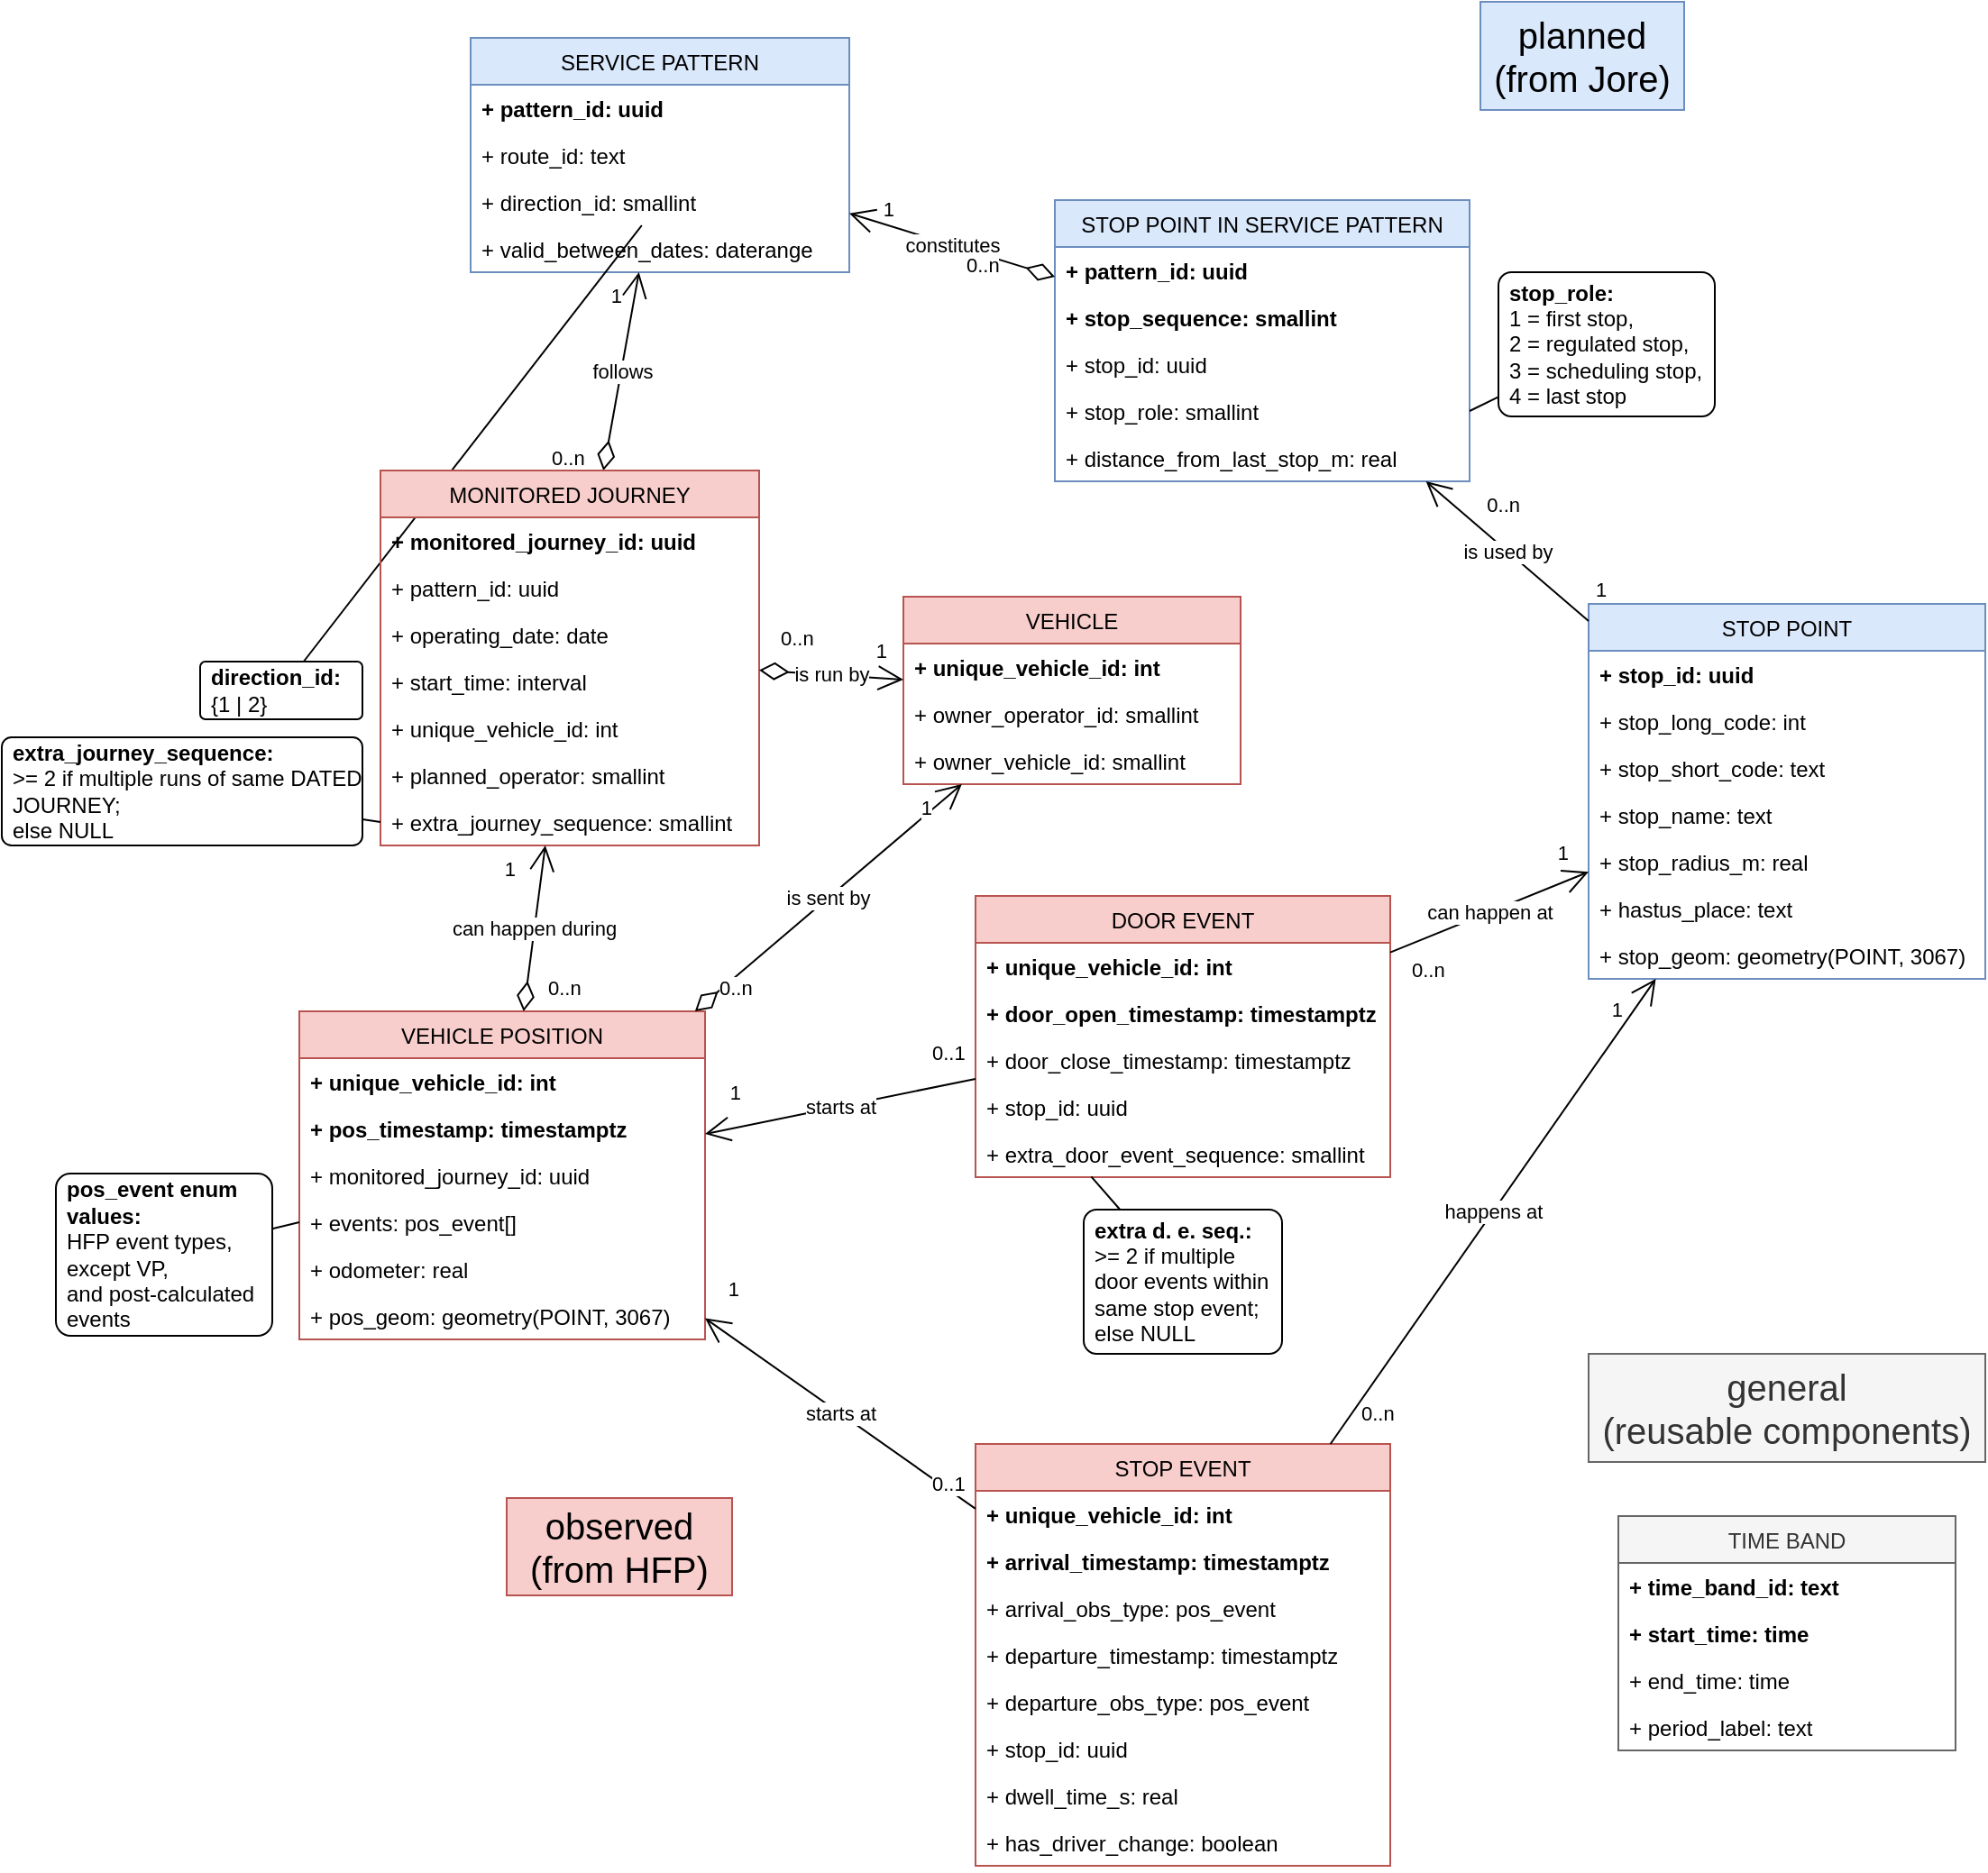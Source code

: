 <mxfile pages="3">
    <diagram id="qr7Un52HUr57iyfINSnl" name="tlt-schema">
        <mxGraphModel dx="2517" dy="1134" grid="1" gridSize="10" guides="1" tooltips="1" connect="1" arrows="1" fold="1" page="1" pageScale="1" pageWidth="827" pageHeight="1169" math="0" shadow="0">
            <root>
                <mxCell id="0"/>
                <mxCell id="1" parent="0"/>
                <mxCell id="rYV_Qtp5dLy0Pl6RlKZT-29" value="STOP POINT IN SERVICE PATTERN" style="swimlane;fontStyle=0;childLayout=stackLayout;horizontal=1;startSize=26;fillColor=#dae8fc;horizontalStack=0;resizeParent=1;resizeParentMax=0;resizeLast=0;collapsible=1;marginBottom=0;strokeColor=#6c8ebf;" parent="1" vertex="1">
                    <mxGeometry x="414" y="160" width="230" height="156" as="geometry">
                        <mxRectangle x="413" y="190" width="220" height="26" as="alternateBounds"/>
                    </mxGeometry>
                </mxCell>
                <mxCell id="rYV_Qtp5dLy0Pl6RlKZT-30" value="+ pattern_id: uuid" style="text;strokeColor=none;fillColor=none;align=left;verticalAlign=top;spacingLeft=4;spacingRight=4;overflow=hidden;rotatable=0;points=[[0,0.5],[1,0.5]];portConstraint=eastwest;fontStyle=1" parent="rYV_Qtp5dLy0Pl6RlKZT-29" vertex="1">
                    <mxGeometry y="26" width="230" height="26" as="geometry"/>
                </mxCell>
                <mxCell id="rYV_Qtp5dLy0Pl6RlKZT-32" value="+ stop_sequence: smallint" style="text;strokeColor=none;fillColor=none;align=left;verticalAlign=top;spacingLeft=4;spacingRight=4;overflow=hidden;rotatable=0;points=[[0,0.5],[1,0.5]];portConstraint=eastwest;fontStyle=1" parent="rYV_Qtp5dLy0Pl6RlKZT-29" vertex="1">
                    <mxGeometry y="52" width="230" height="26" as="geometry"/>
                </mxCell>
                <mxCell id="rYV_Qtp5dLy0Pl6RlKZT-31" value="+ stop_id: uuid" style="text;strokeColor=none;fillColor=none;align=left;verticalAlign=top;spacingLeft=4;spacingRight=4;overflow=hidden;rotatable=0;points=[[0,0.5],[1,0.5]];portConstraint=eastwest;fontStyle=0" parent="rYV_Qtp5dLy0Pl6RlKZT-29" vertex="1">
                    <mxGeometry y="78" width="230" height="26" as="geometry"/>
                </mxCell>
                <mxCell id="rYV_Qtp5dLy0Pl6RlKZT-61" value="+ stop_role: smallint" style="text;strokeColor=none;fillColor=none;align=left;verticalAlign=top;spacingLeft=4;spacingRight=4;overflow=hidden;rotatable=0;points=[[0,0.5],[1,0.5]];portConstraint=eastwest;fontStyle=0" parent="rYV_Qtp5dLy0Pl6RlKZT-29" vertex="1">
                    <mxGeometry y="104" width="230" height="26" as="geometry"/>
                </mxCell>
                <mxCell id="rYV_Qtp5dLy0Pl6RlKZT-135" value="+ distance_from_last_stop_m: real" style="text;strokeColor=none;fillColor=none;align=left;verticalAlign=top;spacingLeft=4;spacingRight=4;overflow=hidden;rotatable=0;points=[[0,0.5],[1,0.5]];portConstraint=eastwest;fontStyle=0" parent="rYV_Qtp5dLy0Pl6RlKZT-29" vertex="1">
                    <mxGeometry y="130" width="230" height="26" as="geometry"/>
                </mxCell>
                <mxCell id="rYV_Qtp5dLy0Pl6RlKZT-33" value="STOP POINT" style="swimlane;fontStyle=0;childLayout=stackLayout;horizontal=1;startSize=26;fillColor=#dae8fc;horizontalStack=0;resizeParent=1;resizeParentMax=0;resizeLast=0;collapsible=1;marginBottom=0;strokeColor=#6c8ebf;" parent="1" vertex="1">
                    <mxGeometry x="710" y="384" width="220" height="208" as="geometry">
                        <mxRectangle x="433" y="390" width="140" height="26" as="alternateBounds"/>
                    </mxGeometry>
                </mxCell>
                <mxCell id="rYV_Qtp5dLy0Pl6RlKZT-43" value="+ stop_id: uuid" style="text;strokeColor=none;fillColor=none;align=left;verticalAlign=top;spacingLeft=4;spacingRight=4;overflow=hidden;rotatable=0;points=[[0,0.5],[1,0.5]];portConstraint=eastwest;fontStyle=1" parent="rYV_Qtp5dLy0Pl6RlKZT-33" vertex="1">
                    <mxGeometry y="26" width="220" height="26" as="geometry"/>
                </mxCell>
                <mxCell id="rYV_Qtp5dLy0Pl6RlKZT-34" value="+ stop_long_code: int" style="text;strokeColor=none;fillColor=none;align=left;verticalAlign=top;spacingLeft=4;spacingRight=4;overflow=hidden;rotatable=0;points=[[0,0.5],[1,0.5]];portConstraint=eastwest;" parent="rYV_Qtp5dLy0Pl6RlKZT-33" vertex="1">
                    <mxGeometry y="52" width="220" height="26" as="geometry"/>
                </mxCell>
                <mxCell id="rYV_Qtp5dLy0Pl6RlKZT-35" value="+ stop_short_code: text" style="text;strokeColor=none;fillColor=none;align=left;verticalAlign=top;spacingLeft=4;spacingRight=4;overflow=hidden;rotatable=0;points=[[0,0.5],[1,0.5]];portConstraint=eastwest;" parent="rYV_Qtp5dLy0Pl6RlKZT-33" vertex="1">
                    <mxGeometry y="78" width="220" height="26" as="geometry"/>
                </mxCell>
                <mxCell id="rYV_Qtp5dLy0Pl6RlKZT-60" value="+ stop_name: text" style="text;strokeColor=none;fillColor=none;align=left;verticalAlign=top;spacingLeft=4;spacingRight=4;overflow=hidden;rotatable=0;points=[[0,0.5],[1,0.5]];portConstraint=eastwest;" parent="rYV_Qtp5dLy0Pl6RlKZT-33" vertex="1">
                    <mxGeometry y="104" width="220" height="26" as="geometry"/>
                </mxCell>
                <mxCell id="rYV_Qtp5dLy0Pl6RlKZT-134" value="+ stop_radius_m: real" style="text;strokeColor=none;fillColor=none;align=left;verticalAlign=top;spacingLeft=4;spacingRight=4;overflow=hidden;rotatable=0;points=[[0,0.5],[1,0.5]];portConstraint=eastwest;" parent="rYV_Qtp5dLy0Pl6RlKZT-33" vertex="1">
                    <mxGeometry y="130" width="220" height="26" as="geometry"/>
                </mxCell>
                <mxCell id="rYV_Qtp5dLy0Pl6RlKZT-156" value="+ hastus_place: text" style="text;strokeColor=none;fillColor=none;align=left;verticalAlign=top;spacingLeft=4;spacingRight=4;overflow=hidden;rotatable=0;points=[[0,0.5],[1,0.5]];portConstraint=eastwest;" parent="rYV_Qtp5dLy0Pl6RlKZT-33" vertex="1">
                    <mxGeometry y="156" width="220" height="26" as="geometry"/>
                </mxCell>
                <mxCell id="rYV_Qtp5dLy0Pl6RlKZT-36" value="+ stop_geom: geometry(POINT, 3067)" style="text;strokeColor=none;fillColor=none;align=left;verticalAlign=top;spacingLeft=4;spacingRight=4;overflow=hidden;rotatable=0;points=[[0,0.5],[1,0.5]];portConstraint=eastwest;" parent="rYV_Qtp5dLy0Pl6RlKZT-33" vertex="1">
                    <mxGeometry y="182" width="220" height="26" as="geometry"/>
                </mxCell>
                <mxCell id="rYV_Qtp5dLy0Pl6RlKZT-37" value="SERVICE PATTERN" style="swimlane;fontStyle=0;childLayout=stackLayout;horizontal=1;startSize=26;fillColor=#dae8fc;horizontalStack=0;resizeParent=1;resizeParentMax=0;resizeLast=0;collapsible=1;marginBottom=0;strokeColor=#6c8ebf;" parent="1" vertex="1">
                    <mxGeometry x="90" y="70" width="210" height="130" as="geometry">
                        <mxRectangle x="150" y="390" width="120" height="26" as="alternateBounds"/>
                    </mxGeometry>
                </mxCell>
                <mxCell id="rYV_Qtp5dLy0Pl6RlKZT-38" value="+ pattern_id: uuid" style="text;strokeColor=none;fillColor=none;align=left;verticalAlign=top;spacingLeft=4;spacingRight=4;overflow=hidden;rotatable=0;points=[[0,0.5],[1,0.5]];portConstraint=eastwest;fontStyle=1" parent="rYV_Qtp5dLy0Pl6RlKZT-37" vertex="1">
                    <mxGeometry y="26" width="210" height="26" as="geometry"/>
                </mxCell>
                <mxCell id="rYV_Qtp5dLy0Pl6RlKZT-39" value="+ route_id: text" style="text;strokeColor=none;fillColor=none;align=left;verticalAlign=top;spacingLeft=4;spacingRight=4;overflow=hidden;rotatable=0;points=[[0,0.5],[1,0.5]];portConstraint=eastwest;" parent="rYV_Qtp5dLy0Pl6RlKZT-37" vertex="1">
                    <mxGeometry y="52" width="210" height="26" as="geometry"/>
                </mxCell>
                <mxCell id="rYV_Qtp5dLy0Pl6RlKZT-40" value="+ direction_id: smallint" style="text;strokeColor=none;fillColor=none;align=left;verticalAlign=top;spacingLeft=4;spacingRight=4;overflow=hidden;rotatable=0;points=[[0,0.5],[1,0.5]];portConstraint=eastwest;" parent="rYV_Qtp5dLy0Pl6RlKZT-37" vertex="1">
                    <mxGeometry y="78" width="210" height="26" as="geometry"/>
                </mxCell>
                <mxCell id="rYV_Qtp5dLy0Pl6RlKZT-41" value="+ valid_between_dates: daterange" style="text;strokeColor=none;fillColor=none;align=left;verticalAlign=top;spacingLeft=4;spacingRight=4;overflow=hidden;rotatable=0;points=[[0,0.5],[1,0.5]];portConstraint=eastwest;" parent="rYV_Qtp5dLy0Pl6RlKZT-37" vertex="1">
                    <mxGeometry y="104" width="210" height="26" as="geometry"/>
                </mxCell>
                <mxCell id="rYV_Qtp5dLy0Pl6RlKZT-46" value="constitutes" style="endArrow=open;html=1;endSize=12;startArrow=diamondThin;startSize=14;startFill=0;rounded=0;" parent="1" source="rYV_Qtp5dLy0Pl6RlKZT-29" target="rYV_Qtp5dLy0Pl6RlKZT-37" edge="1">
                    <mxGeometry relative="1" as="geometry">
                        <mxPoint x="420" y="330" as="sourcePoint"/>
                        <mxPoint x="330" y="403" as="targetPoint"/>
                    </mxGeometry>
                </mxCell>
                <mxCell id="rYV_Qtp5dLy0Pl6RlKZT-47" value="0..n" style="edgeLabel;resizable=0;html=1;align=left;verticalAlign=top;rotation=0;" parent="rYV_Qtp5dLy0Pl6RlKZT-46" connectable="0" vertex="1">
                    <mxGeometry x="-1" relative="1" as="geometry">
                        <mxPoint x="-51" y="-20" as="offset"/>
                    </mxGeometry>
                </mxCell>
                <mxCell id="rYV_Qtp5dLy0Pl6RlKZT-48" value="1" style="edgeLabel;resizable=0;html=1;align=right;verticalAlign=top;" parent="rYV_Qtp5dLy0Pl6RlKZT-46" connectable="0" vertex="1">
                    <mxGeometry x="1" relative="1" as="geometry">
                        <mxPoint x="26" y="-15" as="offset"/>
                    </mxGeometry>
                </mxCell>
                <mxCell id="rYV_Qtp5dLy0Pl6RlKZT-51" value="is used by" style="endArrow=open;html=1;endSize=12;startArrow=none;startSize=14;startFill=0;rounded=0;" parent="1" source="rYV_Qtp5dLy0Pl6RlKZT-33" target="rYV_Qtp5dLy0Pl6RlKZT-29" edge="1">
                    <mxGeometry relative="1" as="geometry">
                        <mxPoint x="656.746" y="246" as="sourcePoint"/>
                        <mxPoint x="370.0" y="406.301" as="targetPoint"/>
                    </mxGeometry>
                </mxCell>
                <mxCell id="rYV_Qtp5dLy0Pl6RlKZT-52" value="1" style="edgeLabel;resizable=0;html=1;align=left;verticalAlign=top;" parent="rYV_Qtp5dLy0Pl6RlKZT-51" connectable="0" vertex="1">
                    <mxGeometry x="-1" relative="1" as="geometry">
                        <mxPoint x="2" y="-30" as="offset"/>
                    </mxGeometry>
                </mxCell>
                <mxCell id="rYV_Qtp5dLy0Pl6RlKZT-53" value="0..n" style="edgeLabel;resizable=0;html=1;align=right;verticalAlign=top;" parent="rYV_Qtp5dLy0Pl6RlKZT-51" connectable="0" vertex="1">
                    <mxGeometry x="1" relative="1" as="geometry">
                        <mxPoint x="53" as="offset"/>
                    </mxGeometry>
                </mxCell>
                <mxCell id="rYV_Qtp5dLy0Pl6RlKZT-57" value="follows" style="endArrow=open;html=1;endSize=12;startArrow=diamondThin;startSize=14;startFill=0;rounded=0;" parent="1" source="rYV_Qtp5dLy0Pl6RlKZT-73" target="rYV_Qtp5dLy0Pl6RlKZT-37" edge="1">
                    <mxGeometry relative="1" as="geometry">
                        <mxPoint x="241.316" y="190" as="sourcePoint"/>
                        <mxPoint x="370.0" y="417.872" as="targetPoint"/>
                    </mxGeometry>
                </mxCell>
                <mxCell id="rYV_Qtp5dLy0Pl6RlKZT-58" value="0..n" style="edgeLabel;resizable=0;html=1;align=left;verticalAlign=top;rotation=0;" parent="rYV_Qtp5dLy0Pl6RlKZT-57" connectable="0" vertex="1">
                    <mxGeometry x="-1" relative="1" as="geometry">
                        <mxPoint x="-31" y="-20" as="offset"/>
                    </mxGeometry>
                </mxCell>
                <mxCell id="rYV_Qtp5dLy0Pl6RlKZT-59" value="1" style="edgeLabel;resizable=0;html=1;align=right;verticalAlign=top;" parent="rYV_Qtp5dLy0Pl6RlKZT-57" connectable="0" vertex="1">
                    <mxGeometry x="1" relative="1" as="geometry">
                        <mxPoint x="-9" as="offset"/>
                    </mxGeometry>
                </mxCell>
                <mxCell id="rYV_Qtp5dLy0Pl6RlKZT-67" style="edgeStyle=none;rounded=0;orthogonalLoop=1;jettySize=auto;html=1;startArrow=none;startFill=0;strokeColor=default;endArrow=none;endFill=0;exitX=1;exitY=0.5;exitDx=0;exitDy=0;" parent="1" source="rYV_Qtp5dLy0Pl6RlKZT-61" target="rYV_Qtp5dLy0Pl6RlKZT-68" edge="1">
                    <mxGeometry relative="1" as="geometry">
                        <mxPoint x="800" y="280" as="targetPoint"/>
                    </mxGeometry>
                </mxCell>
                <mxCell id="rYV_Qtp5dLy0Pl6RlKZT-68" value="&lt;div&gt;&lt;b&gt;stop_role:&lt;/b&gt;&lt;/div&gt;1 = first stop,&lt;br&gt;2 = regulated stop,&lt;br&gt;3 = scheduling stop,&lt;br&gt;4 = last stop" style="rounded=1;whiteSpace=wrap;html=1;align=left;arcSize=9;spacingLeft=4;" parent="1" vertex="1">
                    <mxGeometry x="660" y="200" width="120" height="80" as="geometry"/>
                </mxCell>
                <mxCell id="rYV_Qtp5dLy0Pl6RlKZT-69" value="&lt;div&gt;&lt;b&gt;direction_id:&lt;/b&gt;&lt;/div&gt;&lt;div&gt;{1 | 2}&lt;/div&gt;" style="rounded=1;whiteSpace=wrap;html=1;align=left;arcSize=9;spacingLeft=4;" parent="1" vertex="1">
                    <mxGeometry x="-60" y="416" width="90" height="32" as="geometry"/>
                </mxCell>
                <mxCell id="rYV_Qtp5dLy0Pl6RlKZT-70" style="edgeStyle=none;rounded=0;orthogonalLoop=1;jettySize=auto;html=1;startArrow=none;startFill=0;strokeColor=default;endArrow=none;endFill=0;" parent="1" source="rYV_Qtp5dLy0Pl6RlKZT-40" target="rYV_Qtp5dLy0Pl6RlKZT-69" edge="1">
                    <mxGeometry relative="1" as="geometry">
                        <mxPoint x="43.28" y="488" as="targetPoint"/>
                        <mxPoint x="-120.004" y="502" as="sourcePoint"/>
                    </mxGeometry>
                </mxCell>
                <mxCell id="rYV_Qtp5dLy0Pl6RlKZT-71" value="planned&lt;br&gt;(from Jore)" style="text;html=1;strokeColor=#6c8ebf;fillColor=#dae8fc;align=center;verticalAlign=middle;whiteSpace=wrap;rounded=0;fontSize=20;" parent="1" vertex="1">
                    <mxGeometry x="650" y="50" width="113" height="60" as="geometry"/>
                </mxCell>
                <mxCell id="rYV_Qtp5dLy0Pl6RlKZT-72" value="observed&lt;br&gt;(from HFP)" style="text;html=1;strokeColor=#b85450;fillColor=#f8cecc;align=center;verticalAlign=middle;whiteSpace=wrap;rounded=0;fontSize=20;" parent="1" vertex="1">
                    <mxGeometry x="110" y="880" width="125" height="54" as="geometry"/>
                </mxCell>
                <mxCell id="rYV_Qtp5dLy0Pl6RlKZT-73" value="MONITORED JOURNEY" style="swimlane;fontStyle=0;childLayout=stackLayout;horizontal=1;startSize=26;fillColor=#f8cecc;horizontalStack=0;resizeParent=1;resizeParentMax=0;resizeLast=0;collapsible=1;marginBottom=0;strokeColor=#b85450;" parent="1" vertex="1">
                    <mxGeometry x="40" y="310" width="210" height="208" as="geometry">
                        <mxRectangle x="30" y="410" width="180" height="26" as="alternateBounds"/>
                    </mxGeometry>
                </mxCell>
                <mxCell id="rYV_Qtp5dLy0Pl6RlKZT-74" value="+ monitored_journey_id: uuid" style="text;strokeColor=none;fillColor=none;align=left;verticalAlign=top;spacingLeft=4;spacingRight=4;overflow=hidden;rotatable=0;points=[[0,0.5],[1,0.5]];portConstraint=eastwest;fontStyle=1" parent="rYV_Qtp5dLy0Pl6RlKZT-73" vertex="1">
                    <mxGeometry y="26" width="210" height="26" as="geometry"/>
                </mxCell>
                <mxCell id="JEBSmsuk0M5tQ0fptYLh-2" value="+ pattern_id: uuid" style="text;strokeColor=none;fillColor=none;align=left;verticalAlign=top;spacingLeft=4;spacingRight=4;overflow=hidden;rotatable=0;points=[[0,0.5],[1,0.5]];portConstraint=eastwest;fontStyle=0" parent="rYV_Qtp5dLy0Pl6RlKZT-73" vertex="1">
                    <mxGeometry y="52" width="210" height="26" as="geometry"/>
                </mxCell>
                <mxCell id="rYV_Qtp5dLy0Pl6RlKZT-76" value="+ operating_date: date" style="text;strokeColor=none;fillColor=none;align=left;verticalAlign=top;spacingLeft=4;spacingRight=4;overflow=hidden;rotatable=0;points=[[0,0.5],[1,0.5]];portConstraint=eastwest;" parent="rYV_Qtp5dLy0Pl6RlKZT-73" vertex="1">
                    <mxGeometry y="78" width="210" height="26" as="geometry"/>
                </mxCell>
                <mxCell id="JEBSmsuk0M5tQ0fptYLh-3" value="+ start_time: interval" style="text;strokeColor=none;fillColor=none;align=left;verticalAlign=top;spacingLeft=4;spacingRight=4;overflow=hidden;rotatable=0;points=[[0,0.5],[1,0.5]];portConstraint=eastwest;" parent="rYV_Qtp5dLy0Pl6RlKZT-73" vertex="1">
                    <mxGeometry y="104" width="210" height="26" as="geometry"/>
                </mxCell>
                <mxCell id="rYV_Qtp5dLy0Pl6RlKZT-75" value="+ unique_vehicle_id: int" style="text;strokeColor=none;fillColor=none;align=left;verticalAlign=top;spacingLeft=4;spacingRight=4;overflow=hidden;rotatable=0;points=[[0,0.5],[1,0.5]];portConstraint=eastwest;fontStyle=0" parent="rYV_Qtp5dLy0Pl6RlKZT-73" vertex="1">
                    <mxGeometry y="130" width="210" height="26" as="geometry"/>
                </mxCell>
                <mxCell id="u5qxAsqjpYmyZhVgmDoj-1" value="+ planned_operator: smallint" style="text;strokeColor=none;fillColor=none;align=left;verticalAlign=top;spacingLeft=4;spacingRight=4;overflow=hidden;rotatable=0;points=[[0,0.5],[1,0.5]];portConstraint=eastwest;fontStyle=0" parent="rYV_Qtp5dLy0Pl6RlKZT-73" vertex="1">
                    <mxGeometry y="156" width="210" height="26" as="geometry"/>
                </mxCell>
                <mxCell id="rYV_Qtp5dLy0Pl6RlKZT-84" value="+ extra_journey_sequence: smallint" style="text;strokeColor=none;fillColor=none;align=left;verticalAlign=top;spacingLeft=4;spacingRight=4;overflow=hidden;rotatable=0;points=[[0,0.5],[1,0.5]];portConstraint=eastwest;" parent="rYV_Qtp5dLy0Pl6RlKZT-73" vertex="1">
                    <mxGeometry y="182" width="210" height="26" as="geometry"/>
                </mxCell>
                <mxCell id="rYV_Qtp5dLy0Pl6RlKZT-78" value="VEHICLE" style="swimlane;fontStyle=0;childLayout=stackLayout;horizontal=1;startSize=26;fillColor=#f8cecc;horizontalStack=0;resizeParent=1;resizeParentMax=0;resizeLast=0;collapsible=1;marginBottom=0;strokeColor=#b85450;" parent="1" vertex="1">
                    <mxGeometry x="330" y="380" width="187" height="104" as="geometry">
                        <mxRectangle x="434.5" y="690" width="175.5" height="26" as="alternateBounds"/>
                    </mxGeometry>
                </mxCell>
                <mxCell id="rYV_Qtp5dLy0Pl6RlKZT-79" value="+ unique_vehicle_id: int" style="text;strokeColor=none;fillColor=none;align=left;verticalAlign=top;spacingLeft=4;spacingRight=4;overflow=hidden;rotatable=0;points=[[0,0.5],[1,0.5]];portConstraint=eastwest;fontStyle=1" parent="rYV_Qtp5dLy0Pl6RlKZT-78" vertex="1">
                    <mxGeometry y="26" width="187" height="26" as="geometry"/>
                </mxCell>
                <mxCell id="rYV_Qtp5dLy0Pl6RlKZT-80" value="+ owner_operator_id: smallint" style="text;strokeColor=none;fillColor=none;align=left;verticalAlign=top;spacingLeft=4;spacingRight=4;overflow=hidden;rotatable=0;points=[[0,0.5],[1,0.5]];portConstraint=eastwest;" parent="rYV_Qtp5dLy0Pl6RlKZT-78" vertex="1">
                    <mxGeometry y="52" width="187" height="26" as="geometry"/>
                </mxCell>
                <mxCell id="rYV_Qtp5dLy0Pl6RlKZT-81" value="+ owner_vehicle_id: smallint" style="text;strokeColor=none;fillColor=none;align=left;verticalAlign=top;spacingLeft=4;spacingRight=4;overflow=hidden;rotatable=0;points=[[0,0.5],[1,0.5]];portConstraint=eastwest;" parent="rYV_Qtp5dLy0Pl6RlKZT-78" vertex="1">
                    <mxGeometry y="78" width="187" height="26" as="geometry"/>
                </mxCell>
                <mxCell id="rYV_Qtp5dLy0Pl6RlKZT-85" value="is run by" style="endArrow=open;html=1;endSize=12;startArrow=diamondThin;startSize=14;startFill=0;rounded=0;" parent="1" source="rYV_Qtp5dLy0Pl6RlKZT-73" target="rYV_Qtp5dLy0Pl6RlKZT-78" edge="1">
                    <mxGeometry relative="1" as="geometry">
                        <mxPoint x="440" y="690" as="sourcePoint"/>
                        <mxPoint x="538" y="330" as="targetPoint"/>
                    </mxGeometry>
                </mxCell>
                <mxCell id="rYV_Qtp5dLy0Pl6RlKZT-86" value="0..n" style="edgeLabel;resizable=0;html=1;align=left;verticalAlign=top;" parent="rYV_Qtp5dLy0Pl6RlKZT-85" connectable="0" vertex="1">
                    <mxGeometry x="-1" relative="1" as="geometry">
                        <mxPoint x="10" y="-30.79" as="offset"/>
                    </mxGeometry>
                </mxCell>
                <mxCell id="rYV_Qtp5dLy0Pl6RlKZT-87" value="1" style="edgeLabel;resizable=0;html=1;align=right;verticalAlign=top;" parent="rYV_Qtp5dLy0Pl6RlKZT-85" connectable="0" vertex="1">
                    <mxGeometry x="1" relative="1" as="geometry">
                        <mxPoint x="-8" y="-29" as="offset"/>
                    </mxGeometry>
                </mxCell>
                <mxCell id="rYV_Qtp5dLy0Pl6RlKZT-91" value="&lt;b&gt;extra_journey_sequence:&lt;/b&gt;&lt;br&gt;&amp;gt;= 2 if multiple runs of same DATED JOURNEY;&lt;br&gt;else NULL&lt;br&gt;&lt;div&gt;&lt;/div&gt;" style="rounded=1;whiteSpace=wrap;html=1;align=left;arcSize=9;spacingLeft=4;" parent="1" vertex="1">
                    <mxGeometry x="-170" y="458" width="200" height="60" as="geometry"/>
                </mxCell>
                <mxCell id="rYV_Qtp5dLy0Pl6RlKZT-92" style="edgeStyle=none;rounded=0;orthogonalLoop=1;jettySize=auto;html=1;startArrow=none;startFill=0;strokeColor=default;endArrow=none;endFill=0;exitX=0;exitY=0.5;exitDx=0;exitDy=0;" parent="1" source="rYV_Qtp5dLy0Pl6RlKZT-84" target="rYV_Qtp5dLy0Pl6RlKZT-91" edge="1">
                    <mxGeometry relative="1" as="geometry">
                        <mxPoint x="4.75" y="513" as="targetPoint"/>
                        <mxPoint x="-229.996" y="527" as="sourcePoint"/>
                    </mxGeometry>
                </mxCell>
                <mxCell id="rYV_Qtp5dLy0Pl6RlKZT-93" value="VEHICLE POSITION" style="swimlane;fontStyle=0;childLayout=stackLayout;horizontal=1;startSize=26;fillColor=#f8cecc;horizontalStack=0;resizeParent=1;resizeParentMax=0;resizeLast=0;collapsible=1;marginBottom=0;strokeColor=#b85450;" parent="1" vertex="1">
                    <mxGeometry x="-5" y="610" width="225" height="182" as="geometry">
                        <mxRectangle x="-5" y="610" width="175.5" height="26" as="alternateBounds"/>
                    </mxGeometry>
                </mxCell>
                <mxCell id="rYV_Qtp5dLy0Pl6RlKZT-94" value="+ unique_vehicle_id: int" style="text;strokeColor=none;fillColor=none;align=left;verticalAlign=top;spacingLeft=4;spacingRight=4;overflow=hidden;rotatable=0;points=[[0,0.5],[1,0.5]];portConstraint=eastwest;fontStyle=1" parent="rYV_Qtp5dLy0Pl6RlKZT-93" vertex="1">
                    <mxGeometry y="26" width="225" height="26" as="geometry"/>
                </mxCell>
                <mxCell id="rYV_Qtp5dLy0Pl6RlKZT-97" value="+ pos_timestamp: timestamptz" style="text;strokeColor=none;fillColor=none;align=left;verticalAlign=top;spacingLeft=4;spacingRight=4;overflow=hidden;rotatable=0;points=[[0,0.5],[1,0.5]];portConstraint=eastwest;fontStyle=1" parent="rYV_Qtp5dLy0Pl6RlKZT-93" vertex="1">
                    <mxGeometry y="52" width="225" height="26" as="geometry"/>
                </mxCell>
                <mxCell id="rYV_Qtp5dLy0Pl6RlKZT-102" value="+ monitored_journey_id: uuid" style="text;strokeColor=none;fillColor=none;align=left;verticalAlign=top;spacingLeft=4;spacingRight=4;overflow=hidden;rotatable=0;points=[[0,0.5],[1,0.5]];portConstraint=eastwest;" parent="rYV_Qtp5dLy0Pl6RlKZT-93" vertex="1">
                    <mxGeometry y="78" width="225" height="26" as="geometry"/>
                </mxCell>
                <mxCell id="rYV_Qtp5dLy0Pl6RlKZT-99" value="+ events: pos_event[]" style="text;strokeColor=none;fillColor=none;align=left;verticalAlign=top;spacingLeft=4;spacingRight=4;overflow=hidden;rotatable=0;points=[[0,0.5],[1,0.5]];portConstraint=eastwest;" parent="rYV_Qtp5dLy0Pl6RlKZT-93" vertex="1">
                    <mxGeometry y="104" width="225" height="26" as="geometry"/>
                </mxCell>
                <mxCell id="rYV_Qtp5dLy0Pl6RlKZT-95" value="+ odometer: real" style="text;strokeColor=none;fillColor=none;align=left;verticalAlign=top;spacingLeft=4;spacingRight=4;overflow=hidden;rotatable=0;points=[[0,0.5],[1,0.5]];portConstraint=eastwest;" parent="rYV_Qtp5dLy0Pl6RlKZT-93" vertex="1">
                    <mxGeometry y="130" width="225" height="26" as="geometry"/>
                </mxCell>
                <mxCell id="rYV_Qtp5dLy0Pl6RlKZT-96" value="+ pos_geom: geometry(POINT, 3067)" style="text;strokeColor=none;fillColor=none;align=left;verticalAlign=top;spacingLeft=4;spacingRight=4;overflow=hidden;rotatable=0;points=[[0,0.5],[1,0.5]];portConstraint=eastwest;" parent="rYV_Qtp5dLy0Pl6RlKZT-93" vertex="1">
                    <mxGeometry y="156" width="225" height="26" as="geometry"/>
                </mxCell>
                <mxCell id="rYV_Qtp5dLy0Pl6RlKZT-100" style="edgeStyle=none;rounded=0;orthogonalLoop=1;jettySize=auto;html=1;startArrow=none;startFill=0;strokeColor=default;endArrow=none;endFill=0;exitX=0;exitY=0.5;exitDx=0;exitDy=0;" parent="1" source="rYV_Qtp5dLy0Pl6RlKZT-99" target="rYV_Qtp5dLy0Pl6RlKZT-101" edge="1">
                    <mxGeometry relative="1" as="geometry">
                        <mxPoint x="-100.25" y="723" as="targetPoint"/>
                        <mxPoint x="-75" y="737" as="sourcePoint"/>
                    </mxGeometry>
                </mxCell>
                <mxCell id="rYV_Qtp5dLy0Pl6RlKZT-101" value="&lt;b&gt;pos_event enum values:&lt;/b&gt;&lt;br&gt;HFP event types,&lt;br&gt;except VP,&lt;br&gt;and post-calculated&lt;br&gt;events&lt;br&gt;&lt;div&gt;&lt;/div&gt;" style="rounded=1;whiteSpace=wrap;html=1;align=left;arcSize=9;spacingLeft=4;" parent="1" vertex="1">
                    <mxGeometry x="-140" y="700" width="120" height="90" as="geometry"/>
                </mxCell>
                <mxCell id="rYV_Qtp5dLy0Pl6RlKZT-103" value="can happen during" style="endArrow=open;html=1;endSize=12;startArrow=diamondThin;startSize=14;startFill=0;rounded=0;" parent="1" source="rYV_Qtp5dLy0Pl6RlKZT-93" target="rYV_Qtp5dLy0Pl6RlKZT-73" edge="1">
                    <mxGeometry relative="1" as="geometry">
                        <mxPoint x="180.455" y="420" as="sourcePoint"/>
                        <mxPoint x="229.545" y="330" as="targetPoint"/>
                    </mxGeometry>
                </mxCell>
                <mxCell id="rYV_Qtp5dLy0Pl6RlKZT-104" value="0..n" style="edgeLabel;resizable=0;html=1;align=left;verticalAlign=top;" parent="rYV_Qtp5dLy0Pl6RlKZT-103" connectable="0" vertex="1">
                    <mxGeometry x="-1" relative="1" as="geometry">
                        <mxPoint x="12" y="-26" as="offset"/>
                    </mxGeometry>
                </mxCell>
                <mxCell id="rYV_Qtp5dLy0Pl6RlKZT-105" value="1" style="edgeLabel;resizable=0;html=1;align=right;verticalAlign=top;" parent="rYV_Qtp5dLy0Pl6RlKZT-103" connectable="0" vertex="1">
                    <mxGeometry x="1" relative="1" as="geometry">
                        <mxPoint x="-16" as="offset"/>
                    </mxGeometry>
                </mxCell>
                <mxCell id="rYV_Qtp5dLy0Pl6RlKZT-106" value="is sent by" style="endArrow=open;html=1;endSize=12;startArrow=diamondThin;startSize=14;startFill=0;rounded=0;" parent="1" source="rYV_Qtp5dLy0Pl6RlKZT-93" target="rYV_Qtp5dLy0Pl6RlKZT-78" edge="1">
                    <mxGeometry relative="1" as="geometry">
                        <mxPoint x="129.467" y="620" as="sourcePoint"/>
                        <mxPoint x="137.521" y="550" as="targetPoint"/>
                    </mxGeometry>
                </mxCell>
                <mxCell id="rYV_Qtp5dLy0Pl6RlKZT-107" value="0..n" style="edgeLabel;resizable=0;html=1;align=left;verticalAlign=top;" parent="rYV_Qtp5dLy0Pl6RlKZT-106" connectable="0" vertex="1">
                    <mxGeometry x="-1" relative="1" as="geometry">
                        <mxPoint x="12" y="-26" as="offset"/>
                    </mxGeometry>
                </mxCell>
                <mxCell id="rYV_Qtp5dLy0Pl6RlKZT-108" value="1" style="edgeLabel;resizable=0;html=1;align=right;verticalAlign=top;" parent="rYV_Qtp5dLy0Pl6RlKZT-106" connectable="0" vertex="1">
                    <mxGeometry x="1" relative="1" as="geometry">
                        <mxPoint x="-16" as="offset"/>
                    </mxGeometry>
                </mxCell>
                <mxCell id="rYV_Qtp5dLy0Pl6RlKZT-110" value="DOOR EVENT" style="swimlane;fontStyle=0;childLayout=stackLayout;horizontal=1;startSize=26;fillColor=#f8cecc;horizontalStack=0;resizeParent=1;resizeParentMax=0;resizeLast=0;collapsible=1;marginBottom=0;strokeColor=#b85450;" parent="1" vertex="1">
                    <mxGeometry x="370" y="546" width="230" height="156" as="geometry">
                        <mxRectangle x="434.5" y="690" width="175.5" height="26" as="alternateBounds"/>
                    </mxGeometry>
                </mxCell>
                <mxCell id="rYV_Qtp5dLy0Pl6RlKZT-112" value="+ unique_vehicle_id: int" style="text;strokeColor=none;fillColor=none;align=left;verticalAlign=top;spacingLeft=4;spacingRight=4;overflow=hidden;rotatable=0;points=[[0,0.5],[1,0.5]];portConstraint=eastwest;fontStyle=1" parent="rYV_Qtp5dLy0Pl6RlKZT-110" vertex="1">
                    <mxGeometry y="26" width="230" height="26" as="geometry"/>
                </mxCell>
                <mxCell id="rYV_Qtp5dLy0Pl6RlKZT-111" value="+ door_open_timestamp: timestamptz" style="text;strokeColor=none;fillColor=none;align=left;verticalAlign=top;spacingLeft=4;spacingRight=4;overflow=hidden;rotatable=0;points=[[0,0.5],[1,0.5]];portConstraint=eastwest;fontStyle=1" parent="rYV_Qtp5dLy0Pl6RlKZT-110" vertex="1">
                    <mxGeometry y="52" width="230" height="26" as="geometry"/>
                </mxCell>
                <mxCell id="rYV_Qtp5dLy0Pl6RlKZT-113" value="+ door_close_timestamp: timestamptz" style="text;strokeColor=none;fillColor=none;align=left;verticalAlign=top;spacingLeft=4;spacingRight=4;overflow=hidden;rotatable=0;points=[[0,0.5],[1,0.5]];portConstraint=eastwest;" parent="rYV_Qtp5dLy0Pl6RlKZT-110" vertex="1">
                    <mxGeometry y="78" width="230" height="26" as="geometry"/>
                </mxCell>
                <mxCell id="rYV_Qtp5dLy0Pl6RlKZT-130" value="+ stop_id: uuid" style="text;strokeColor=none;fillColor=none;align=left;verticalAlign=top;spacingLeft=4;spacingRight=4;overflow=hidden;rotatable=0;points=[[0,0.5],[1,0.5]];portConstraint=eastwest;fontStyle=0" parent="rYV_Qtp5dLy0Pl6RlKZT-110" vertex="1">
                    <mxGeometry y="104" width="230" height="26" as="geometry"/>
                </mxCell>
                <mxCell id="rYV_Qtp5dLy0Pl6RlKZT-131" value="+ extra_door_event_sequence: smallint" style="text;strokeColor=none;fillColor=none;align=left;verticalAlign=top;spacingLeft=4;spacingRight=4;overflow=hidden;rotatable=0;points=[[0,0.5],[1,0.5]];portConstraint=eastwest;fontStyle=0" parent="rYV_Qtp5dLy0Pl6RlKZT-110" vertex="1">
                    <mxGeometry y="130" width="230" height="26" as="geometry"/>
                </mxCell>
                <mxCell id="rYV_Qtp5dLy0Pl6RlKZT-120" value="STOP EVENT" style="swimlane;fontStyle=0;childLayout=stackLayout;horizontal=1;startSize=26;fillColor=#f8cecc;horizontalStack=0;resizeParent=1;resizeParentMax=0;resizeLast=0;collapsible=1;marginBottom=0;strokeColor=#b85450;" parent="1" vertex="1">
                    <mxGeometry x="370" y="850" width="230" height="234" as="geometry">
                        <mxRectangle x="370" y="850" width="175.5" height="26" as="alternateBounds"/>
                    </mxGeometry>
                </mxCell>
                <mxCell id="rYV_Qtp5dLy0Pl6RlKZT-122" value="+ unique_vehicle_id: int" style="text;strokeColor=none;fillColor=none;align=left;verticalAlign=top;spacingLeft=4;spacingRight=4;overflow=hidden;rotatable=0;points=[[0,0.5],[1,0.5]];portConstraint=eastwest;fontStyle=1" parent="rYV_Qtp5dLy0Pl6RlKZT-120" vertex="1">
                    <mxGeometry y="26" width="230" height="26" as="geometry"/>
                </mxCell>
                <mxCell id="rYV_Qtp5dLy0Pl6RlKZT-121" value="+ arrival_timestamp: timestamptz" style="text;strokeColor=none;fillColor=none;align=left;verticalAlign=top;spacingLeft=4;spacingRight=4;overflow=hidden;rotatable=0;points=[[0,0.5],[1,0.5]];portConstraint=eastwest;fontStyle=1" parent="rYV_Qtp5dLy0Pl6RlKZT-120" vertex="1">
                    <mxGeometry y="52" width="230" height="26" as="geometry"/>
                </mxCell>
                <mxCell id="rYV_Qtp5dLy0Pl6RlKZT-123" value="+ arrival_obs_type: pos_event" style="text;strokeColor=none;fillColor=none;align=left;verticalAlign=top;spacingLeft=4;spacingRight=4;overflow=hidden;rotatable=0;points=[[0,0.5],[1,0.5]];portConstraint=eastwest;" parent="rYV_Qtp5dLy0Pl6RlKZT-120" vertex="1">
                    <mxGeometry y="78" width="230" height="26" as="geometry"/>
                </mxCell>
                <mxCell id="rYV_Qtp5dLy0Pl6RlKZT-136" value="+ departure_timestamp: timestamptz" style="text;strokeColor=none;fillColor=none;align=left;verticalAlign=top;spacingLeft=4;spacingRight=4;overflow=hidden;rotatable=0;points=[[0,0.5],[1,0.5]];portConstraint=eastwest;" parent="rYV_Qtp5dLy0Pl6RlKZT-120" vertex="1">
                    <mxGeometry y="104" width="230" height="26" as="geometry"/>
                </mxCell>
                <mxCell id="rYV_Qtp5dLy0Pl6RlKZT-137" value="+ departure_obs_type: pos_event" style="text;strokeColor=none;fillColor=none;align=left;verticalAlign=top;spacingLeft=4;spacingRight=4;overflow=hidden;rotatable=0;points=[[0,0.5],[1,0.5]];portConstraint=eastwest;" parent="rYV_Qtp5dLy0Pl6RlKZT-120" vertex="1">
                    <mxGeometry y="130" width="230" height="26" as="geometry"/>
                </mxCell>
                <mxCell id="rYV_Qtp5dLy0Pl6RlKZT-141" value="+ stop_id: uuid" style="text;strokeColor=none;fillColor=none;align=left;verticalAlign=top;spacingLeft=4;spacingRight=4;overflow=hidden;rotatable=0;points=[[0,0.5],[1,0.5]];portConstraint=eastwest;" parent="rYV_Qtp5dLy0Pl6RlKZT-120" vertex="1">
                    <mxGeometry y="156" width="230" height="26" as="geometry"/>
                </mxCell>
                <mxCell id="rYV_Qtp5dLy0Pl6RlKZT-143" value="+ dwell_time_s: real" style="text;strokeColor=none;fillColor=none;align=left;verticalAlign=top;spacingLeft=4;spacingRight=4;overflow=hidden;rotatable=0;points=[[0,0.5],[1,0.5]];portConstraint=eastwest;" parent="rYV_Qtp5dLy0Pl6RlKZT-120" vertex="1">
                    <mxGeometry y="182" width="230" height="26" as="geometry"/>
                </mxCell>
                <mxCell id="rYV_Qtp5dLy0Pl6RlKZT-142" value="+ has_driver_change: boolean" style="text;strokeColor=none;fillColor=none;align=left;verticalAlign=top;spacingLeft=4;spacingRight=4;overflow=hidden;rotatable=0;points=[[0,0.5],[1,0.5]];portConstraint=eastwest;" parent="rYV_Qtp5dLy0Pl6RlKZT-120" vertex="1">
                    <mxGeometry y="208" width="230" height="26" as="geometry"/>
                </mxCell>
                <mxCell id="rYV_Qtp5dLy0Pl6RlKZT-127" value="starts at" style="endArrow=open;html=1;endSize=12;startArrow=none;startSize=14;startFill=0;rounded=0;" parent="1" source="rYV_Qtp5dLy0Pl6RlKZT-110" target="rYV_Qtp5dLy0Pl6RlKZT-93" edge="1">
                    <mxGeometry relative="1" as="geometry">
                        <mxPoint x="691.38" y="400" as="sourcePoint"/>
                        <mxPoint x="611.85" y="330" as="targetPoint"/>
                    </mxGeometry>
                </mxCell>
                <mxCell id="rYV_Qtp5dLy0Pl6RlKZT-128" value="0..1" style="edgeLabel;resizable=0;html=1;align=left;verticalAlign=top;" parent="rYV_Qtp5dLy0Pl6RlKZT-127" connectable="0" vertex="1">
                    <mxGeometry x="-1" relative="1" as="geometry">
                        <mxPoint x="-26" y="-27" as="offset"/>
                    </mxGeometry>
                </mxCell>
                <mxCell id="rYV_Qtp5dLy0Pl6RlKZT-129" value="1" style="edgeLabel;resizable=0;html=1;align=right;verticalAlign=top;" parent="rYV_Qtp5dLy0Pl6RlKZT-127" connectable="0" vertex="1">
                    <mxGeometry x="1" relative="1" as="geometry">
                        <mxPoint x="20" y="-36" as="offset"/>
                    </mxGeometry>
                </mxCell>
                <mxCell id="rYV_Qtp5dLy0Pl6RlKZT-132" value="&lt;b&gt;extra d. e. seq.:&lt;/b&gt;&lt;br&gt;&amp;gt;= 2 if multiple door events within same stop event; else NULL&lt;br&gt;&lt;div&gt;&lt;/div&gt;" style="rounded=1;whiteSpace=wrap;html=1;align=left;arcSize=9;spacingLeft=4;" parent="1" vertex="1">
                    <mxGeometry x="430" y="720" width="110" height="80" as="geometry"/>
                </mxCell>
                <mxCell id="rYV_Qtp5dLy0Pl6RlKZT-133" style="edgeStyle=none;rounded=0;orthogonalLoop=1;jettySize=auto;html=1;startArrow=none;startFill=0;strokeColor=default;endArrow=none;endFill=0;exitX=0.279;exitY=0.987;exitDx=0;exitDy=0;exitPerimeter=0;" parent="1" source="rYV_Qtp5dLy0Pl6RlKZT-131" target="rYV_Qtp5dLy0Pl6RlKZT-132" edge="1">
                    <mxGeometry relative="1" as="geometry">
                        <mxPoint x="774.75" y="733" as="targetPoint"/>
                        <mxPoint x="800" y="747" as="sourcePoint"/>
                    </mxGeometry>
                </mxCell>
                <mxCell id="rYV_Qtp5dLy0Pl6RlKZT-138" value="starts at" style="endArrow=open;html=1;endSize=12;startArrow=none;startSize=14;startFill=0;rounded=0;" parent="1" source="rYV_Qtp5dLy0Pl6RlKZT-120" target="rYV_Qtp5dLy0Pl6RlKZT-93" edge="1">
                    <mxGeometry relative="1" as="geometry">
                        <mxPoint x="380" y="657.457" as="sourcePoint"/>
                        <mxPoint x="230" y="688.053" as="targetPoint"/>
                    </mxGeometry>
                </mxCell>
                <mxCell id="rYV_Qtp5dLy0Pl6RlKZT-139" value="0..1" style="edgeLabel;resizable=0;html=1;align=left;verticalAlign=top;" parent="rYV_Qtp5dLy0Pl6RlKZT-138" connectable="0" vertex="1">
                    <mxGeometry x="-1" relative="1" as="geometry">
                        <mxPoint x="-26" y="-27" as="offset"/>
                    </mxGeometry>
                </mxCell>
                <mxCell id="rYV_Qtp5dLy0Pl6RlKZT-140" value="1" style="edgeLabel;resizable=0;html=1;align=right;verticalAlign=top;" parent="rYV_Qtp5dLy0Pl6RlKZT-138" connectable="0" vertex="1">
                    <mxGeometry x="1" relative="1" as="geometry">
                        <mxPoint x="20" y="-29" as="offset"/>
                    </mxGeometry>
                </mxCell>
                <mxCell id="rYV_Qtp5dLy0Pl6RlKZT-144" value="can happen at" style="endArrow=open;html=1;endSize=12;startArrow=none;startSize=14;startFill=0;rounded=0;" parent="1" source="rYV_Qtp5dLy0Pl6RlKZT-110" target="rYV_Qtp5dLy0Pl6RlKZT-33" edge="1">
                    <mxGeometry relative="1" as="geometry">
                        <mxPoint x="380" y="657.457" as="sourcePoint"/>
                        <mxPoint x="230" y="688.053" as="targetPoint"/>
                    </mxGeometry>
                </mxCell>
                <mxCell id="rYV_Qtp5dLy0Pl6RlKZT-145" value="0..n" style="edgeLabel;resizable=0;html=1;align=left;verticalAlign=top;" parent="rYV_Qtp5dLy0Pl6RlKZT-144" connectable="0" vertex="1">
                    <mxGeometry x="-1" relative="1" as="geometry">
                        <mxPoint x="10" y="-3" as="offset"/>
                    </mxGeometry>
                </mxCell>
                <mxCell id="rYV_Qtp5dLy0Pl6RlKZT-146" value="1" style="edgeLabel;resizable=0;html=1;align=right;verticalAlign=top;" parent="rYV_Qtp5dLy0Pl6RlKZT-144" connectable="0" vertex="1">
                    <mxGeometry x="1" relative="1" as="geometry">
                        <mxPoint x="-10" y="-24" as="offset"/>
                    </mxGeometry>
                </mxCell>
                <mxCell id="rYV_Qtp5dLy0Pl6RlKZT-147" value="happens at" style="endArrow=open;html=1;endSize=12;startArrow=none;startSize=14;startFill=0;rounded=0;" parent="1" source="rYV_Qtp5dLy0Pl6RlKZT-120" target="rYV_Qtp5dLy0Pl6RlKZT-33" edge="1">
                    <mxGeometry relative="1" as="geometry">
                        <mxPoint x="610" y="582.851" as="sourcePoint"/>
                        <mxPoint x="720" y="533.925" as="targetPoint"/>
                    </mxGeometry>
                </mxCell>
                <mxCell id="rYV_Qtp5dLy0Pl6RlKZT-148" value="0..n" style="edgeLabel;resizable=0;html=1;align=left;verticalAlign=top;" parent="rYV_Qtp5dLy0Pl6RlKZT-147" connectable="0" vertex="1">
                    <mxGeometry x="-1" relative="1" as="geometry">
                        <mxPoint x="15" y="-30" as="offset"/>
                    </mxGeometry>
                </mxCell>
                <mxCell id="rYV_Qtp5dLy0Pl6RlKZT-149" value="1" style="edgeLabel;resizable=0;html=1;align=right;verticalAlign=top;" parent="rYV_Qtp5dLy0Pl6RlKZT-147" connectable="0" vertex="1">
                    <mxGeometry x="1" relative="1" as="geometry">
                        <mxPoint x="-18" y="4" as="offset"/>
                    </mxGeometry>
                </mxCell>
                <mxCell id="rYV_Qtp5dLy0Pl6RlKZT-150" value="general&lt;br&gt;(reusable components)" style="text;html=1;strokeColor=#666666;fillColor=#f5f5f5;align=center;verticalAlign=middle;whiteSpace=wrap;rounded=0;fontSize=20;fontColor=#333333;" parent="1" vertex="1">
                    <mxGeometry x="710" y="800" width="220" height="60" as="geometry"/>
                </mxCell>
                <mxCell id="rYV_Qtp5dLy0Pl6RlKZT-151" value="TIME BAND" style="swimlane;fontStyle=0;childLayout=stackLayout;horizontal=1;startSize=26;fillColor=#f5f5f5;horizontalStack=0;resizeParent=1;resizeParentMax=0;resizeLast=0;collapsible=1;marginBottom=0;strokeColor=#666666;fontColor=#333333;" parent="1" vertex="1">
                    <mxGeometry x="726.5" y="890" width="187" height="130" as="geometry">
                        <mxRectangle x="434.5" y="690" width="175.5" height="26" as="alternateBounds"/>
                    </mxGeometry>
                </mxCell>
                <mxCell id="rYV_Qtp5dLy0Pl6RlKZT-152" value="+ time_band_id: text" style="text;strokeColor=none;fillColor=none;align=left;verticalAlign=top;spacingLeft=4;spacingRight=4;overflow=hidden;rotatable=0;points=[[0,0.5],[1,0.5]];portConstraint=eastwest;fontStyle=1" parent="rYV_Qtp5dLy0Pl6RlKZT-151" vertex="1">
                    <mxGeometry y="26" width="187" height="26" as="geometry"/>
                </mxCell>
                <mxCell id="rYV_Qtp5dLy0Pl6RlKZT-154" value="+ start_time: time" style="text;strokeColor=none;fillColor=none;align=left;verticalAlign=top;spacingLeft=4;spacingRight=4;overflow=hidden;rotatable=0;points=[[0,0.5],[1,0.5]];portConstraint=eastwest;fontStyle=1" parent="rYV_Qtp5dLy0Pl6RlKZT-151" vertex="1">
                    <mxGeometry y="52" width="187" height="26" as="geometry"/>
                </mxCell>
                <mxCell id="rYV_Qtp5dLy0Pl6RlKZT-155" value="+ end_time: time" style="text;strokeColor=none;fillColor=none;align=left;verticalAlign=top;spacingLeft=4;spacingRight=4;overflow=hidden;rotatable=0;points=[[0,0.5],[1,0.5]];portConstraint=eastwest;" parent="rYV_Qtp5dLy0Pl6RlKZT-151" vertex="1">
                    <mxGeometry y="78" width="187" height="26" as="geometry"/>
                </mxCell>
                <mxCell id="rYV_Qtp5dLy0Pl6RlKZT-153" value="+ period_label: text" style="text;strokeColor=none;fillColor=none;align=left;verticalAlign=top;spacingLeft=4;spacingRight=4;overflow=hidden;rotatable=0;points=[[0,0.5],[1,0.5]];portConstraint=eastwest;fontStyle=0" parent="rYV_Qtp5dLy0Pl6RlKZT-151" vertex="1">
                    <mxGeometry y="104" width="187" height="26" as="geometry"/>
                </mxCell>
            </root>
        </mxGraphModel>
    </diagram>
    <diagram id="FUPES1RG-tJwAR1jokgY" name="import-schema">
        <mxGraphModel dx="2540" dy="1134" grid="1" gridSize="10" guides="1" tooltips="1" connect="1" arrows="1" fold="1" page="1" pageScale="1" pageWidth="850" pageHeight="1100" math="0" shadow="0">
            <root>
                <mxCell id="uoueIAHGCo8VDczlABSN-0"/>
                <mxCell id="uoueIAHGCo8VDczlABSN-1" parent="uoueIAHGCo8VDczlABSN-0"/>
                <mxCell id="d2IxszY4aw4KZdyOhiEU-0" style="edgeStyle=orthogonalEdgeStyle;rounded=0;orthogonalLoop=1;jettySize=auto;html=1;strokeWidth=4;" parent="uoueIAHGCo8VDczlABSN-1" source="-916mrnAcH_Ho3ajMG9r-0" target="X6dBzOJw9zJggeogEtVD-1" edge="1">
                    <mxGeometry relative="1" as="geometry"/>
                </mxCell>
                <mxCell id="-916mrnAcH_Ho3ajMG9r-0" value="hfp_row" style="swimlane;fontStyle=0;childLayout=stackLayout;horizontal=1;startSize=26;fillColor=#e1d5e7;horizontalStack=0;resizeParent=1;resizeParentMax=0;resizeLast=0;collapsible=1;marginBottom=0;strokeColor=#9673a6;" parent="uoueIAHGCo8VDczlABSN-1" vertex="1">
                    <mxGeometry x="-560" y="280" width="160" height="390" as="geometry">
                        <mxRectangle x="370" y="850" width="175.5" height="26" as="alternateBounds"/>
                    </mxGeometry>
                </mxCell>
                <mxCell id="-916mrnAcH_Ho3ajMG9r-1" value="+ tsi: integer" style="text;strokeColor=none;fillColor=none;align=left;verticalAlign=top;spacingLeft=4;spacingRight=4;overflow=hidden;rotatable=0;points=[[0,0.5],[1,0.5]];portConstraint=eastwest;fontStyle=1" parent="-916mrnAcH_Ho3ajMG9r-0" vertex="1">
                    <mxGeometry y="26" width="160" height="26" as="geometry"/>
                </mxCell>
                <mxCell id="-916mrnAcH_Ho3ajMG9r-2" value="+ operator_id: smallint" style="text;strokeColor=none;fillColor=none;align=left;verticalAlign=top;spacingLeft=4;spacingRight=4;overflow=hidden;rotatable=0;points=[[0,0.5],[1,0.5]];portConstraint=eastwest;fontStyle=1" parent="-916mrnAcH_Ho3ajMG9r-0" vertex="1">
                    <mxGeometry y="52" width="160" height="26" as="geometry"/>
                </mxCell>
                <mxCell id="-916mrnAcH_Ho3ajMG9r-3" value="+ vehicle_id: smallint" style="text;strokeColor=none;fillColor=none;align=left;verticalAlign=top;spacingLeft=4;spacingRight=4;overflow=hidden;rotatable=0;points=[[0,0.5],[1,0.5]];portConstraint=eastwest;fontStyle=1" parent="-916mrnAcH_Ho3ajMG9r-0" vertex="1">
                    <mxGeometry y="78" width="160" height="26" as="geometry"/>
                </mxCell>
                <mxCell id="-916mrnAcH_Ho3ajMG9r-4" value="+ route: text" style="text;strokeColor=none;fillColor=none;align=left;verticalAlign=top;spacingLeft=4;spacingRight=4;overflow=hidden;rotatable=0;points=[[0,0.5],[1,0.5]];portConstraint=eastwest;" parent="-916mrnAcH_Ho3ajMG9r-0" vertex="1">
                    <mxGeometry y="104" width="160" height="26" as="geometry"/>
                </mxCell>
                <mxCell id="-916mrnAcH_Ho3ajMG9r-5" value="+ dir: smallint" style="text;strokeColor=none;fillColor=none;align=left;verticalAlign=top;spacingLeft=4;spacingRight=4;overflow=hidden;rotatable=0;points=[[0,0.5],[1,0.5]];portConstraint=eastwest;" parent="-916mrnAcH_Ho3ajMG9r-0" vertex="1">
                    <mxGeometry y="130" width="160" height="26" as="geometry"/>
                </mxCell>
                <mxCell id="-916mrnAcH_Ho3ajMG9r-6" value="+ oday: date" style="text;strokeColor=none;fillColor=none;align=left;verticalAlign=top;spacingLeft=4;spacingRight=4;overflow=hidden;rotatable=0;points=[[0,0.5],[1,0.5]];portConstraint=eastwest;" parent="-916mrnAcH_Ho3ajMG9r-0" vertex="1">
                    <mxGeometry y="156" width="160" height="26" as="geometry"/>
                </mxCell>
                <mxCell id="-916mrnAcH_Ho3ajMG9r-7" value="+ start: interval" style="text;strokeColor=none;fillColor=none;align=left;verticalAlign=top;spacingLeft=4;spacingRight=4;overflow=hidden;rotatable=0;points=[[0,0.5],[1,0.5]];portConstraint=eastwest;" parent="-916mrnAcH_Ho3ajMG9r-0" vertex="1">
                    <mxGeometry y="182" width="160" height="26" as="geometry"/>
                </mxCell>
                <mxCell id="-916mrnAcH_Ho3ajMG9r-8" value="+ oper: smallint" style="text;strokeColor=none;fillColor=none;align=left;verticalAlign=top;spacingLeft=4;spacingRight=4;overflow=hidden;rotatable=0;points=[[0,0.5],[1,0.5]];portConstraint=eastwest;" parent="-916mrnAcH_Ho3ajMG9r-0" vertex="1">
                    <mxGeometry y="208" width="160" height="26" as="geometry"/>
                </mxCell>
                <mxCell id="-916mrnAcH_Ho3ajMG9r-9" value="+ events: pos_event[]" style="text;strokeColor=none;fillColor=none;align=left;verticalAlign=top;spacingLeft=4;spacingRight=4;overflow=hidden;rotatable=0;points=[[0,0.5],[1,0.5]];portConstraint=eastwest;" parent="-916mrnAcH_Ho3ajMG9r-0" vertex="1">
                    <mxGeometry y="234" width="160" height="26" as="geometry"/>
                </mxCell>
                <mxCell id="-916mrnAcH_Ho3ajMG9r-10" value="+ odo: real" style="text;strokeColor=none;fillColor=none;align=left;verticalAlign=top;spacingLeft=4;spacingRight=4;overflow=hidden;rotatable=0;points=[[0,0.5],[1,0.5]];portConstraint=eastwest;" parent="-916mrnAcH_Ho3ajMG9r-0" vertex="1">
                    <mxGeometry y="260" width="160" height="26" as="geometry"/>
                </mxCell>
                <mxCell id="-916mrnAcH_Ho3ajMG9r-11" value="+ drst: boolean" style="text;strokeColor=none;fillColor=none;align=left;verticalAlign=top;spacingLeft=4;spacingRight=4;overflow=hidden;rotatable=0;points=[[0,0.5],[1,0.5]];portConstraint=eastwest;" parent="-916mrnAcH_Ho3ajMG9r-0" vertex="1">
                    <mxGeometry y="286" width="160" height="26" as="geometry"/>
                </mxCell>
                <mxCell id="-916mrnAcH_Ho3ajMG9r-12" value="+ stop: integer" style="text;strokeColor=none;fillColor=none;align=left;verticalAlign=top;spacingLeft=4;spacingRight=4;overflow=hidden;rotatable=0;points=[[0,0.5],[1,0.5]];portConstraint=eastwest;" parent="-916mrnAcH_Ho3ajMG9r-0" vertex="1">
                    <mxGeometry y="312" width="160" height="26" as="geometry"/>
                </mxCell>
                <mxCell id="-916mrnAcH_Ho3ajMG9r-13" value="+ long: double precision" style="text;strokeColor=none;fillColor=none;align=left;verticalAlign=top;spacingLeft=4;spacingRight=4;overflow=hidden;rotatable=0;points=[[0,0.5],[1,0.5]];portConstraint=eastwest;" parent="-916mrnAcH_Ho3ajMG9r-0" vertex="1">
                    <mxGeometry y="338" width="160" height="26" as="geometry"/>
                </mxCell>
                <mxCell id="-916mrnAcH_Ho3ajMG9r-14" value="+ lat: double precision" style="text;strokeColor=none;fillColor=none;align=left;verticalAlign=top;spacingLeft=4;spacingRight=4;overflow=hidden;rotatable=0;points=[[0,0.5],[1,0.5]];portConstraint=eastwest;" parent="-916mrnAcH_Ho3ajMG9r-0" vertex="1">
                    <mxGeometry y="364" width="160" height="26" as="geometry"/>
                </mxCell>
                <mxCell id="-916mrnAcH_Ho3ajMG9r-15" value="data_import" style="text;html=1;strokeColor=#9673a6;fillColor=#e1d5e7;align=center;verticalAlign=middle;whiteSpace=wrap;rounded=0;fontSize=20;" parent="uoueIAHGCo8VDczlABSN-1" vertex="1">
                    <mxGeometry x="-490" y="170" width="320" height="30" as="geometry"/>
                </mxCell>
                <mxCell id="X6dBzOJw9zJggeogEtVD-1" value="Target schemas, tables, and fields" style="swimlane;fontStyle=1;childLayout=stackLayout;horizontal=1;startSize=26;horizontalStack=0;resizeParent=1;resizeParentMax=0;resizeLast=0;collapsible=1;marginBottom=0;" parent="uoueIAHGCo8VDczlABSN-1" vertex="1">
                    <mxGeometry x="-360" y="280" width="280" height="390" as="geometry">
                        <mxRectangle x="370" y="850" width="175.5" height="26" as="alternateBounds"/>
                    </mxGeometry>
                </mxCell>
                <mxCell id="X6dBzOJw9zJggeogEtVD-2" value="vehicle_position.pos_timestamp" style="text;align=left;verticalAlign=top;spacingLeft=4;spacingRight=4;overflow=hidden;rotatable=0;points=[[0,0.5],[1,0.5]];portConstraint=eastwest;fontStyle=0" parent="X6dBzOJw9zJggeogEtVD-1" vertex="1">
                    <mxGeometry y="26" width="280" height="26" as="geometry"/>
                </mxCell>
                <mxCell id="X6dBzOJw9zJggeogEtVD-3" value="vehicle.owner_operator_id" style="text;strokeColor=none;fillColor=none;align=left;verticalAlign=top;spacingLeft=4;spacingRight=4;overflow=hidden;rotatable=0;points=[[0,0.5],[1,0.5]];portConstraint=eastwest;fontStyle=0" parent="X6dBzOJw9zJggeogEtVD-1" vertex="1">
                    <mxGeometry y="52" width="280" height="26" as="geometry"/>
                </mxCell>
                <mxCell id="X6dBzOJw9zJggeogEtVD-4" value="vehicle.owner_vehicle_id" style="text;strokeColor=none;fillColor=none;align=left;verticalAlign=top;spacingLeft=4;spacingRight=4;overflow=hidden;rotatable=0;points=[[0,0.5],[1,0.5]];portConstraint=eastwest;fontStyle=0" parent="X6dBzOJw9zJggeogEtVD-1" vertex="1">
                    <mxGeometry y="78" width="280" height="26" as="geometry"/>
                </mxCell>
                <mxCell id="X6dBzOJw9zJggeogEtVD-5" value="planned.service_pattern.route_id*" style="text;strokeColor=none;fillColor=none;align=left;verticalAlign=top;spacingLeft=4;spacingRight=4;overflow=hidden;rotatable=0;points=[[0,0.5],[1,0.5]];portConstraint=eastwest;" parent="X6dBzOJw9zJggeogEtVD-1" vertex="1">
                    <mxGeometry y="104" width="280" height="26" as="geometry"/>
                </mxCell>
                <mxCell id="X6dBzOJw9zJggeogEtVD-6" value="planned.service_pattern.direction_id*" style="text;strokeColor=none;fillColor=none;align=left;verticalAlign=top;spacingLeft=4;spacingRight=4;overflow=hidden;rotatable=0;points=[[0,0.5],[1,0.5]];portConstraint=eastwest;" parent="X6dBzOJw9zJggeogEtVD-1" vertex="1">
                    <mxGeometry y="130" width="280" height="26" as="geometry"/>
                </mxCell>
                <mxCell id="X6dBzOJw9zJggeogEtVD-7" value="observed.monitored_journey.operating_date" style="text;strokeColor=none;fillColor=none;align=left;verticalAlign=top;spacingLeft=4;spacingRight=4;overflow=hidden;rotatable=0;points=[[0,0.5],[1,0.5]];portConstraint=eastwest;" parent="X6dBzOJw9zJggeogEtVD-1" vertex="1">
                    <mxGeometry y="156" width="280" height="26" as="geometry"/>
                </mxCell>
                <mxCell id="X6dBzOJw9zJggeogEtVD-8" value="observed.monitored_journey.start_time" style="text;strokeColor=none;fillColor=none;align=left;verticalAlign=top;spacingLeft=4;spacingRight=4;overflow=hidden;rotatable=0;points=[[0,0.5],[1,0.5]];portConstraint=eastwest;" parent="X6dBzOJw9zJggeogEtVD-1" vertex="1">
                    <mxGeometry y="182" width="280" height="26" as="geometry"/>
                </mxCell>
                <mxCell id="X6dBzOJw9zJggeogEtVD-9" value="observed.monitored_journey.planned_operator" style="text;strokeColor=none;fillColor=none;align=left;verticalAlign=top;spacingLeft=4;spacingRight=4;overflow=hidden;rotatable=0;points=[[0,0.5],[1,0.5]];portConstraint=eastwest;" parent="X6dBzOJw9zJggeogEtVD-1" vertex="1">
                    <mxGeometry y="208" width="280" height="26" as="geometry"/>
                </mxCell>
                <mxCell id="X6dBzOJw9zJggeogEtVD-10" value="observed.vehicle_position.events" style="text;strokeColor=none;fillColor=none;align=left;verticalAlign=top;spacingLeft=4;spacingRight=4;overflow=hidden;rotatable=0;points=[[0,0.5],[1,0.5]];portConstraint=eastwest;" parent="X6dBzOJw9zJggeogEtVD-1" vertex="1">
                    <mxGeometry y="234" width="280" height="26" as="geometry"/>
                </mxCell>
                <mxCell id="X6dBzOJw9zJggeogEtVD-11" value="observed.vehicle_position.odometer" style="text;strokeColor=none;fillColor=none;align=left;verticalAlign=top;spacingLeft=4;spacingRight=4;overflow=hidden;rotatable=0;points=[[0,0.5],[1,0.5]];portConstraint=eastwest;" parent="X6dBzOJw9zJggeogEtVD-1" vertex="1">
                    <mxGeometry y="260" width="280" height="26" as="geometry"/>
                </mxCell>
                <mxCell id="X6dBzOJw9zJggeogEtVD-12" value="(observed.door_event)**" style="text;strokeColor=none;fillColor=none;align=left;verticalAlign=top;spacingLeft=4;spacingRight=4;overflow=hidden;rotatable=0;points=[[0,0.5],[1,0.5]];portConstraint=eastwest;" parent="X6dBzOJw9zJggeogEtVD-1" vertex="1">
                    <mxGeometry y="286" width="280" height="26" as="geometry"/>
                </mxCell>
                <mxCell id="X6dBzOJw9zJggeogEtVD-13" value="(observed.stop_event)**" style="text;strokeColor=none;fillColor=none;align=left;verticalAlign=top;spacingLeft=4;spacingRight=4;overflow=hidden;rotatable=0;points=[[0,0.5],[1,0.5]];portConstraint=eastwest;" parent="X6dBzOJw9zJggeogEtVD-1" vertex="1">
                    <mxGeometry y="312" width="280" height="26" as="geometry"/>
                </mxCell>
                <mxCell id="X6dBzOJw9zJggeogEtVD-14" value="observed.vehicle_position.pos_geom" style="text;strokeColor=none;fillColor=none;align=left;verticalAlign=top;spacingLeft=4;spacingRight=4;overflow=hidden;rotatable=0;points=[[0,0.5],[1,0.5]];portConstraint=eastwest;" parent="X6dBzOJw9zJggeogEtVD-1" vertex="1">
                    <mxGeometry y="338" width="280" height="26" as="geometry"/>
                </mxCell>
                <mxCell id="X6dBzOJw9zJggeogEtVD-15" value="observed.vehicle_position.pos_geom" style="text;strokeColor=none;fillColor=none;align=left;verticalAlign=top;spacingLeft=4;spacingRight=4;overflow=hidden;rotatable=0;points=[[0,0.5],[1,0.5]];portConstraint=eastwest;" parent="X6dBzOJw9zJggeogEtVD-1" vertex="1">
                    <mxGeometry y="364" width="280" height="26" as="geometry"/>
                </mxCell>
                <mxCell id="u3ulRByHGVm6JbjiywVL-0" value="Any values already existing in the target tables are ignored.&lt;br&gt;* These values should match to existing ones in planned.service_pattern. hfp_row does not produce them.&lt;br&gt;** These values are not used as such but rather in creating and validating door and stop events.&amp;nbsp;" style="text;html=1;align=left;verticalAlign=middle;resizable=0;points=[];;autosize=1;" parent="uoueIAHGCo8VDczlABSN-1" vertex="1">
                    <mxGeometry x="-560" y="690" width="580" height="50" as="geometry"/>
                </mxCell>
                <mxCell id="u3ulRByHGVm6JbjiywVL-1" value="&lt;i&gt;&lt;b&gt;&lt;font style=&quot;font-size: 14px&quot;&gt;Transformation of imported HFP rows into normalized target values&lt;/font&gt;&lt;/b&gt;&lt;/i&gt;" style="text;html=1;align=center;verticalAlign=middle;resizable=0;points=[];;autosize=1;" parent="uoueIAHGCo8VDczlABSN-1" vertex="1">
                    <mxGeometry x="-550" y="235" width="460" height="20" as="geometry"/>
                </mxCell>
            </root>
        </mxGraphModel>
    </diagram>
    <diagram id="DLBmLAYYOLL7BzluTTwi" name="hfp-input-flow">
        <mxGraphModel dx="2062" dy="1179" grid="1" gridSize="10" guides="1" tooltips="1" connect="1" arrows="1" fold="1" page="1" pageScale="1" pageWidth="827" pageHeight="1169" math="0" shadow="0">
            <root>
                <mxCell id="a0uMBDBFMP3ZbeL6lA-C-0"/>
                <mxCell id="a0uMBDBFMP3ZbeL6lA-C-1" parent="a0uMBDBFMP3ZbeL6lA-C-0"/>
                <mxCell id="a0uMBDBFMP3ZbeL6lA-C-13" value="" style="rounded=1;whiteSpace=wrap;html=1;fontSize=12;dashed=1;strokeWidth=1;fillColor=none;arcSize=9;" parent="a0uMBDBFMP3ZbeL6lA-C-1" vertex="1">
                    <mxGeometry x="310" y="120" width="480" height="280" as="geometry"/>
                </mxCell>
                <mxCell id="a0uMBDBFMP3ZbeL6lA-C-20" value="" style="rounded=1;whiteSpace=wrap;html=1;fontSize=12;strokeWidth=1;fillColor=#b1ddf0;strokeColor=#10739e;arcSize=7;" parent="a0uMBDBFMP3ZbeL6lA-C-1" vertex="1">
                    <mxGeometry x="330" y="320" width="450" height="60" as="geometry"/>
                </mxCell>
                <mxCell id="a0uMBDBFMP3ZbeL6lA-C-16" value="" style="rounded=1;whiteSpace=wrap;html=1;fontSize=12;strokeWidth=1;fillColor=#b0e3e6;strokeColor=#0e8088;arcSize=7;" parent="a0uMBDBFMP3ZbeL6lA-C-1" vertex="1">
                    <mxGeometry x="330" y="200" width="450" height="60" as="geometry"/>
                </mxCell>
                <mxCell id="a0uMBDBFMP3ZbeL6lA-C-5" value="" style="rounded=1;whiteSpace=wrap;html=1;fontSize=12;dashed=1;strokeWidth=1;fillColor=none;" parent="a0uMBDBFMP3ZbeL6lA-C-1" vertex="1">
                    <mxGeometry x="80" y="120" width="170" height="130" as="geometry"/>
                </mxCell>
                <mxCell id="a0uMBDBFMP3ZbeL6lA-C-3" value="HFP sink" style="text;html=1;align=center;verticalAlign=middle;resizable=0;points=[];autosize=1;strokeColor=none;fillColor=none;fontSize=20;" parent="a0uMBDBFMP3ZbeL6lA-C-1" vertex="1">
                    <mxGeometry x="115" y="120" width="100" height="30" as="geometry"/>
                </mxCell>
                <mxCell id="a0uMBDBFMP3ZbeL6lA-C-4" value="HTTP GET" style="verticalLabelPosition=middle;verticalAlign=middle;html=1;strokeWidth=1;shape=mxgraph.arrows2.arrow;dy=0.6;dx=40;notch=0;fontSize=12;labelPosition=center;align=center;" parent="a0uMBDBFMP3ZbeL6lA-C-1" vertex="1">
                    <mxGeometry x="230" y="160" width="90" height="70" as="geometry"/>
                </mxCell>
                <mxCell id="a0uMBDBFMP3ZbeL6lA-C-2" value="{event_type}_{yyyy-mm-dd}T{HH}.csv.zst" style="strokeWidth=1;html=1;shape=mxgraph.flowchart.document2;whiteSpace=wrap;size=0.25;fillColor=#fad7ac;strokeColor=#b46504;" parent="a0uMBDBFMP3ZbeL6lA-C-1" vertex="1">
                    <mxGeometry x="90" y="160" width="150" height="80" as="geometry"/>
                </mxCell>
                <mxCell id="a0uMBDBFMP3ZbeL6lA-C-7" value="Decompress&lt;br&gt;chunk" style="rounded=1;whiteSpace=wrap;html=1;absoluteArcSize=1;arcSize=14;strokeWidth=1;fontSize=12;" parent="a0uMBDBFMP3ZbeL6lA-C-1" vertex="1">
                    <mxGeometry x="340" y="210" width="100" height="40" as="geometry"/>
                </mxCell>
                <mxCell id="a0uMBDBFMP3ZbeL6lA-C-8" value="Merge rows by&lt;br&gt;&lt;b&gt;vehicle &amp;amp; tsi&lt;/b&gt;" style="rounded=1;whiteSpace=wrap;html=1;absoluteArcSize=1;arcSize=14;strokeWidth=1;fontSize=12;" parent="a0uMBDBFMP3ZbeL6lA-C-1" vertex="1">
                    <mxGeometry x="560" y="330" width="100" height="40" as="geometry"/>
                </mxCell>
                <mxCell id="a0uMBDBFMP3ZbeL6lA-C-9" value="Select&lt;br&gt;columns" style="rounded=1;whiteSpace=wrap;html=1;absoluteArcSize=1;arcSize=14;strokeWidth=1;fontSize=12;" parent="a0uMBDBFMP3ZbeL6lA-C-1" vertex="1">
                    <mxGeometry x="340" y="330" width="100" height="40" as="geometry"/>
                </mxCell>
                <mxCell id="a0uMBDBFMP3ZbeL6lA-C-10" value="Drop invalid&lt;br&gt;rows" style="rounded=1;whiteSpace=wrap;html=1;absoluteArcSize=1;arcSize=14;strokeWidth=1;fontSize=12;" parent="a0uMBDBFMP3ZbeL6lA-C-1" vertex="1">
                    <mxGeometry x="560" y="210" width="100" height="40" as="geometry"/>
                </mxCell>
                <mxCell id="a0uMBDBFMP3ZbeL6lA-C-11" value="Filter rows&lt;br&gt;by &lt;b&gt;route&lt;/b&gt;" style="rounded=1;whiteSpace=wrap;html=1;absoluteArcSize=1;arcSize=14;strokeWidth=1;fontSize=12;" parent="a0uMBDBFMP3ZbeL6lA-C-1" vertex="1">
                    <mxGeometry x="450" y="330" width="100" height="40" as="geometry"/>
                </mxCell>
                <mxCell id="a0uMBDBFMP3ZbeL6lA-C-14" value="Python" style="text;html=1;align=center;verticalAlign=middle;resizable=0;points=[];autosize=1;strokeColor=none;fillColor=none;fontSize=20;" parent="a0uMBDBFMP3ZbeL6lA-C-1" vertex="1">
                    <mxGeometry x="510" y="120" width="80" height="30" as="geometry"/>
                </mxCell>
                <mxCell id="a0uMBDBFMP3ZbeL6lA-C-15" value="Stream &amp;amp; process rows in chunks of size N" style="text;html=1;align=center;verticalAlign=middle;resizable=0;points=[];autosize=1;strokeColor=none;fillColor=none;fontSize=12;fontStyle=2" parent="a0uMBDBFMP3ZbeL6lA-C-1" vertex="1">
                    <mxGeometry x="430" y="150" width="240" height="20" as="geometry"/>
                </mxCell>
                <mxCell id="a0uMBDBFMP3ZbeL6lA-C-17" value="Report invalid&lt;br&gt;rows" style="rounded=1;whiteSpace=wrap;html=1;absoluteArcSize=1;arcSize=14;strokeWidth=1;fontSize=12;" parent="a0uMBDBFMP3ZbeL6lA-C-1" vertex="1">
                    <mxGeometry x="450" y="210" width="100" height="40" as="geometry"/>
                </mxCell>
                <mxCell id="a0uMBDBFMP3ZbeL6lA-C-18" value="Rowwise&lt;br&gt;&lt;div&gt;&lt;span&gt;validation&lt;/span&gt;&lt;/div&gt;" style="text;html=1;align=right;verticalAlign=middle;resizable=0;points=[];autosize=1;strokeColor=none;fillColor=none;fontSize=12;fontStyle=1" parent="a0uMBDBFMP3ZbeL6lA-C-1" vertex="1">
                    <mxGeometry x="700" y="215" width="70" height="30" as="geometry"/>
                </mxCell>
                <mxCell id="a0uMBDBFMP3ZbeL6lA-C-21" value="Filter and&lt;br&gt;merge rows" style="text;html=1;align=right;verticalAlign=middle;resizable=0;points=[];autosize=1;strokeColor=none;fillColor=none;fontSize=12;fontStyle=1" parent="a0uMBDBFMP3ZbeL6lA-C-1" vertex="1">
                    <mxGeometry x="690" y="335" width="80" height="30" as="geometry"/>
                </mxCell>
                <mxCell id="a0uMBDBFMP3ZbeL6lA-C-22" value="" style="strokeWidth=1;html=1;shape=mxgraph.flowchart.extract_or_measurement;whiteSpace=wrap;fontSize=12;fillColor=#fad9d5;strokeColor=#ae4132;" parent="a0uMBDBFMP3ZbeL6lA-C-1" vertex="1">
                    <mxGeometry x="490" y="190" width="45" height="20" as="geometry"/>
                </mxCell>
                <mxCell id="a0uMBDBFMP3ZbeL6lA-C-23" value="stdout" style="text;html=1;align=center;verticalAlign=middle;resizable=0;points=[];autosize=1;strokeColor=none;fillColor=none;fontSize=12;fontStyle=0" parent="a0uMBDBFMP3ZbeL6lA-C-1" vertex="1">
                    <mxGeometry x="487.5" y="170" width="50" height="20" as="geometry"/>
                </mxCell>
                <mxCell id="a0uMBDBFMP3ZbeL6lA-C-24" value="" style="endArrow=classic;html=1;rounded=0;fontSize=12;edgeStyle=elbowEdgeStyle;elbow=vertical;entryX=0.03;entryY=0.003;entryDx=0;entryDy=0;entryPerimeter=0;exitX=0.976;exitY=1.02;exitDx=0;exitDy=0;exitPerimeter=0;" parent="a0uMBDBFMP3ZbeL6lA-C-1" source="a0uMBDBFMP3ZbeL6lA-C-16" target="a0uMBDBFMP3ZbeL6lA-C-20" edge="1">
                    <mxGeometry width="50" height="50" relative="1" as="geometry">
                        <mxPoint x="390" y="260" as="sourcePoint"/>
                        <mxPoint x="440" y="210" as="targetPoint"/>
                        <Array as="points">
                            <mxPoint x="555" y="270"/>
                        </Array>
                    </mxGeometry>
                </mxCell>
                <mxCell id="a0uMBDBFMP3ZbeL6lA-C-25" value="config file" style="text;html=1;align=center;verticalAlign=middle;resizable=0;points=[];autosize=1;strokeColor=none;fillColor=none;fontSize=12;fontStyle=0" parent="a0uMBDBFMP3ZbeL6lA-C-1" vertex="1">
                    <mxGeometry x="480" y="290" width="70" height="20" as="geometry"/>
                </mxCell>
                <mxCell id="a0uMBDBFMP3ZbeL6lA-C-26" value="" style="strokeWidth=1;html=1;shape=mxgraph.flowchart.extract_or_measurement;whiteSpace=wrap;fontSize=12;fillColor=#fad9d5;strokeColor=#ae4132;flipV=1;" parent="a0uMBDBFMP3ZbeL6lA-C-1" vertex="1">
                    <mxGeometry x="492.5" y="310" width="45" height="20" as="geometry"/>
                </mxCell>
                <mxCell id="a0uMBDBFMP3ZbeL6lA-C-27" value="" style="rounded=1;whiteSpace=wrap;html=1;fontSize=12;dashed=1;strokeWidth=1;fillColor=none;" parent="a0uMBDBFMP3ZbeL6lA-C-1" vertex="1">
                    <mxGeometry x="80" y="270" width="170" height="130" as="geometry"/>
                </mxCell>
                <mxCell id="a0uMBDBFMP3ZbeL6lA-C-28" value="Temp volume" style="text;html=1;align=center;verticalAlign=middle;resizable=0;points=[];autosize=1;strokeColor=none;fillColor=none;fontSize=20;" parent="a0uMBDBFMP3ZbeL6lA-C-1" vertex="1">
                    <mxGeometry x="100" y="270" width="130" height="30" as="geometry"/>
                </mxCell>
                <mxCell id="a0uMBDBFMP3ZbeL6lA-C-29" value="CSV write" style="verticalLabelPosition=middle;verticalAlign=middle;html=1;strokeWidth=1;shape=mxgraph.arrows2.arrow;dy=0.6;dx=40;notch=0;fontSize=12;labelPosition=center;align=center;flipH=1;" parent="a0uMBDBFMP3ZbeL6lA-C-1" vertex="1">
                    <mxGeometry x="230" y="315" width="90" height="70" as="geometry"/>
                </mxCell>
                <mxCell id="a0uMBDBFMP3ZbeL6lA-C-30" value="_{yyyy-mm-dd}T{HH}.csv.zst" style="strokeWidth=1;html=1;shape=mxgraph.flowchart.document2;whiteSpace=wrap;size=0.25;fillColor=#bac8d3;strokeColor=#23445d;" parent="a0uMBDBFMP3ZbeL6lA-C-1" vertex="1">
                    <mxGeometry x="90" y="310" width="150" height="80" as="geometry"/>
                </mxCell>
            </root>
        </mxGraphModel>
    </diagram>
</mxfile>